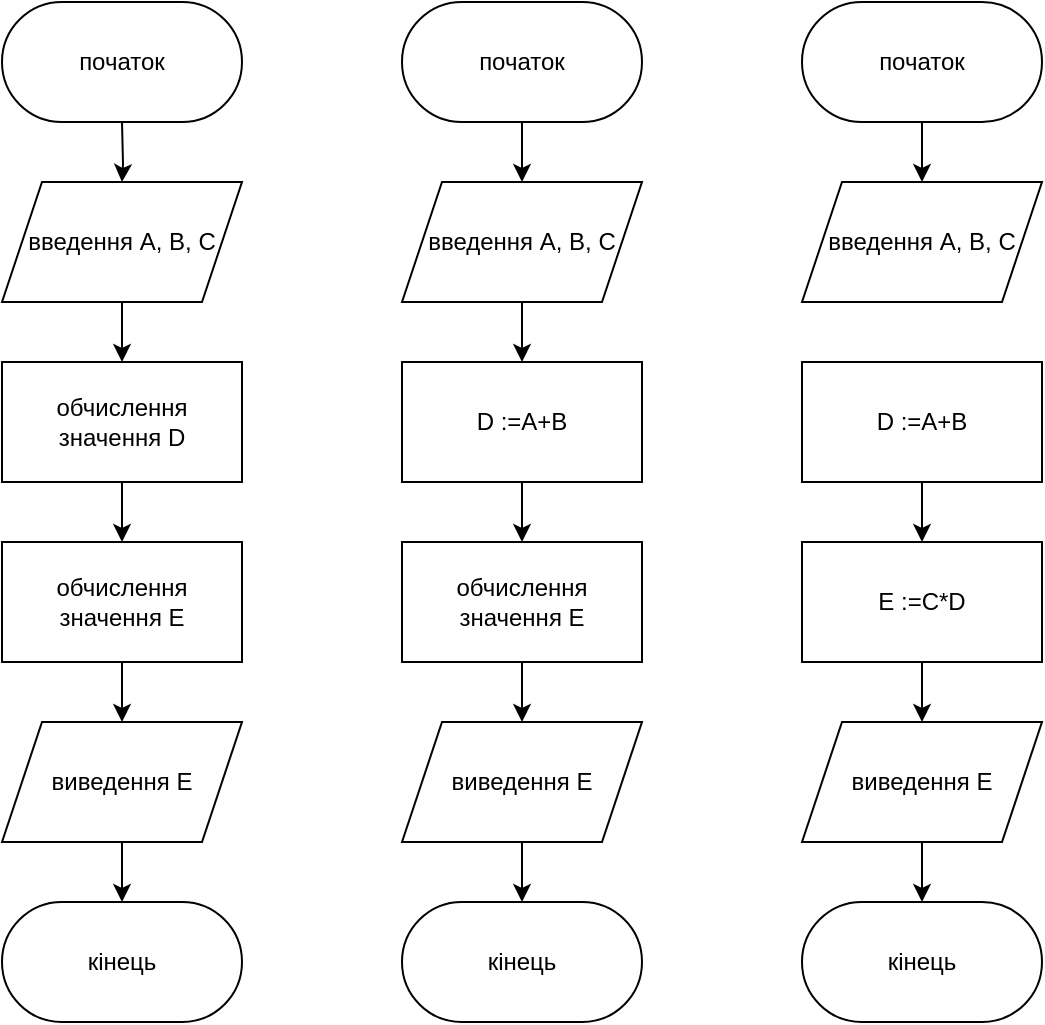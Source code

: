 <mxfile version="15.2.7" type="device"><diagram id="ZkKNxeNwYRPPVBoVUFQ4" name="Page-1"><mxGraphModel dx="1038" dy="547" grid="1" gridSize="10" guides="1" tooltips="1" connect="1" arrows="1" fold="1" page="1" pageScale="1" pageWidth="827" pageHeight="1169" math="0" shadow="0"><root><mxCell id="0"/><mxCell id="1" parent="0"/><mxCell id="JeKTWs7zE-uO_Hw0gq_J-5" value="" style="edgeStyle=orthogonalEdgeStyle;rounded=0;orthogonalLoop=1;jettySize=auto;html=1;" parent="1" target="JeKTWs7zE-uO_Hw0gq_J-4" edge="1"><mxGeometry relative="1" as="geometry"><mxPoint x="300" y="110" as="sourcePoint"/></mxGeometry></mxCell><mxCell id="JeKTWs7zE-uO_Hw0gq_J-7" value="" style="edgeStyle=orthogonalEdgeStyle;rounded=0;orthogonalLoop=1;jettySize=auto;html=1;" parent="1" source="JeKTWs7zE-uO_Hw0gq_J-4" target="JeKTWs7zE-uO_Hw0gq_J-6" edge="1"><mxGeometry relative="1" as="geometry"/></mxCell><mxCell id="JeKTWs7zE-uO_Hw0gq_J-4" value="введення A, B, C" style="shape=parallelogram;perimeter=parallelogramPerimeter;whiteSpace=wrap;html=1;fixedSize=1;" parent="1" vertex="1"><mxGeometry x="240" y="140" width="120" height="60" as="geometry"/></mxCell><mxCell id="JeKTWs7zE-uO_Hw0gq_J-9" value="" style="edgeStyle=orthogonalEdgeStyle;rounded=0;orthogonalLoop=1;jettySize=auto;html=1;" parent="1" source="JeKTWs7zE-uO_Hw0gq_J-6" target="JeKTWs7zE-uO_Hw0gq_J-8" edge="1"><mxGeometry relative="1" as="geometry"/></mxCell><mxCell id="JeKTWs7zE-uO_Hw0gq_J-6" value="обчислення значення D" style="rounded=0;whiteSpace=wrap;html=1;" parent="1" vertex="1"><mxGeometry x="240" y="230" width="120" height="60" as="geometry"/></mxCell><mxCell id="JeKTWs7zE-uO_Hw0gq_J-11" value="" style="edgeStyle=orthogonalEdgeStyle;rounded=0;orthogonalLoop=1;jettySize=auto;html=1;" parent="1" source="JeKTWs7zE-uO_Hw0gq_J-8" target="JeKTWs7zE-uO_Hw0gq_J-10" edge="1"><mxGeometry relative="1" as="geometry"/></mxCell><mxCell id="JeKTWs7zE-uO_Hw0gq_J-8" value="обчислення значення E" style="rounded=0;whiteSpace=wrap;html=1;" parent="1" vertex="1"><mxGeometry x="240" y="320" width="120" height="60" as="geometry"/></mxCell><mxCell id="JeKTWs7zE-uO_Hw0gq_J-13" value="" style="edgeStyle=orthogonalEdgeStyle;rounded=0;orthogonalLoop=1;jettySize=auto;html=1;" parent="1" source="JeKTWs7zE-uO_Hw0gq_J-10" target="JeKTWs7zE-uO_Hw0gq_J-12" edge="1"><mxGeometry relative="1" as="geometry"/></mxCell><mxCell id="JeKTWs7zE-uO_Hw0gq_J-10" value="виведення E" style="shape=parallelogram;perimeter=parallelogramPerimeter;whiteSpace=wrap;html=1;fixedSize=1;" parent="1" vertex="1"><mxGeometry x="240" y="410" width="120" height="60" as="geometry"/></mxCell><mxCell id="JeKTWs7zE-uO_Hw0gq_J-12" value="кінець" style="rounded=1;whiteSpace=wrap;html=1;arcSize=50;" parent="1" vertex="1"><mxGeometry x="240" y="500" width="120" height="60" as="geometry"/></mxCell><mxCell id="JeKTWs7zE-uO_Hw0gq_J-21" value="" style="edgeStyle=orthogonalEdgeStyle;rounded=0;orthogonalLoop=1;jettySize=auto;html=1;" parent="1" source="JeKTWs7zE-uO_Hw0gq_J-19" target="JeKTWs7zE-uO_Hw0gq_J-20" edge="1"><mxGeometry relative="1" as="geometry"/></mxCell><mxCell id="JeKTWs7zE-uO_Hw0gq_J-19" value="початок" style="rounded=1;whiteSpace=wrap;html=1;arcSize=50;" parent="1" vertex="1"><mxGeometry x="440" y="50" width="120" height="60" as="geometry"/></mxCell><mxCell id="JeKTWs7zE-uO_Hw0gq_J-23" value="" style="edgeStyle=orthogonalEdgeStyle;rounded=0;orthogonalLoop=1;jettySize=auto;html=1;" parent="1" source="JeKTWs7zE-uO_Hw0gq_J-20" target="JeKTWs7zE-uO_Hw0gq_J-22" edge="1"><mxGeometry relative="1" as="geometry"/></mxCell><mxCell id="JeKTWs7zE-uO_Hw0gq_J-20" value="введення A, B, C" style="shape=parallelogram;perimeter=parallelogramPerimeter;whiteSpace=wrap;html=1;fixedSize=1;" parent="1" vertex="1"><mxGeometry x="440" y="140" width="120" height="60" as="geometry"/></mxCell><mxCell id="JeKTWs7zE-uO_Hw0gq_J-25" value="" style="edgeStyle=orthogonalEdgeStyle;rounded=0;orthogonalLoop=1;jettySize=auto;html=1;" parent="1" source="JeKTWs7zE-uO_Hw0gq_J-22" target="JeKTWs7zE-uO_Hw0gq_J-24" edge="1"><mxGeometry relative="1" as="geometry"/></mxCell><mxCell id="JeKTWs7zE-uO_Hw0gq_J-22" value="D :=A+B" style="rounded=0;whiteSpace=wrap;html=1;" parent="1" vertex="1"><mxGeometry x="440" y="230" width="120" height="60" as="geometry"/></mxCell><mxCell id="JeKTWs7zE-uO_Hw0gq_J-27" value="" style="edgeStyle=orthogonalEdgeStyle;rounded=0;orthogonalLoop=1;jettySize=auto;html=1;" parent="1" source="JeKTWs7zE-uO_Hw0gq_J-24" target="JeKTWs7zE-uO_Hw0gq_J-26" edge="1"><mxGeometry relative="1" as="geometry"/></mxCell><mxCell id="JeKTWs7zE-uO_Hw0gq_J-24" value="обчислення значення E" style="rounded=0;whiteSpace=wrap;html=1;" parent="1" vertex="1"><mxGeometry x="440" y="320" width="120" height="60" as="geometry"/></mxCell><mxCell id="JeKTWs7zE-uO_Hw0gq_J-29" value="" style="edgeStyle=orthogonalEdgeStyle;rounded=0;orthogonalLoop=1;jettySize=auto;html=1;" parent="1" source="JeKTWs7zE-uO_Hw0gq_J-26" target="JeKTWs7zE-uO_Hw0gq_J-28" edge="1"><mxGeometry relative="1" as="geometry"/></mxCell><mxCell id="JeKTWs7zE-uO_Hw0gq_J-26" value="виведення E" style="shape=parallelogram;perimeter=parallelogramPerimeter;whiteSpace=wrap;html=1;fixedSize=1;" parent="1" vertex="1"><mxGeometry x="440" y="410" width="120" height="60" as="geometry"/></mxCell><mxCell id="JeKTWs7zE-uO_Hw0gq_J-28" value="кінець" style="rounded=1;whiteSpace=wrap;html=1;arcSize=50;" parent="1" vertex="1"><mxGeometry x="440" y="500" width="120" height="60" as="geometry"/></mxCell><mxCell id="JeKTWs7zE-uO_Hw0gq_J-32" value="" style="edgeStyle=orthogonalEdgeStyle;rounded=0;orthogonalLoop=1;jettySize=auto;html=1;" parent="1" source="JeKTWs7zE-uO_Hw0gq_J-30" target="JeKTWs7zE-uO_Hw0gq_J-31" edge="1"><mxGeometry relative="1" as="geometry"/></mxCell><mxCell id="JeKTWs7zE-uO_Hw0gq_J-30" value="початок" style="rounded=1;whiteSpace=wrap;html=1;arcSize=50;" parent="1" vertex="1"><mxGeometry x="640" y="50" width="120" height="60" as="geometry"/></mxCell><mxCell id="JeKTWs7zE-uO_Hw0gq_J-31" value="введення A, B, C" style="shape=parallelogram;perimeter=parallelogramPerimeter;whiteSpace=wrap;html=1;fixedSize=1;" parent="1" vertex="1"><mxGeometry x="640" y="140" width="120" height="60" as="geometry"/></mxCell><mxCell id="JeKTWs7zE-uO_Hw0gq_J-35" value="" style="edgeStyle=orthogonalEdgeStyle;rounded=0;orthogonalLoop=1;jettySize=auto;html=1;" parent="1" source="JeKTWs7zE-uO_Hw0gq_J-33" target="JeKTWs7zE-uO_Hw0gq_J-34" edge="1"><mxGeometry relative="1" as="geometry"/></mxCell><mxCell id="JeKTWs7zE-uO_Hw0gq_J-33" value="D :=A+B" style="rounded=0;whiteSpace=wrap;html=1;" parent="1" vertex="1"><mxGeometry x="640" y="230" width="120" height="60" as="geometry"/></mxCell><mxCell id="JeKTWs7zE-uO_Hw0gq_J-37" value="" style="edgeStyle=orthogonalEdgeStyle;rounded=0;orthogonalLoop=1;jettySize=auto;html=1;" parent="1" source="JeKTWs7zE-uO_Hw0gq_J-34" target="JeKTWs7zE-uO_Hw0gq_J-36" edge="1"><mxGeometry relative="1" as="geometry"/></mxCell><mxCell id="JeKTWs7zE-uO_Hw0gq_J-34" value="E :=C*D" style="rounded=0;whiteSpace=wrap;html=1;" parent="1" vertex="1"><mxGeometry x="640" y="320" width="120" height="60" as="geometry"/></mxCell><mxCell id="JeKTWs7zE-uO_Hw0gq_J-39" value="" style="edgeStyle=orthogonalEdgeStyle;rounded=0;orthogonalLoop=1;jettySize=auto;html=1;" parent="1" source="JeKTWs7zE-uO_Hw0gq_J-36" target="JeKTWs7zE-uO_Hw0gq_J-38" edge="1"><mxGeometry relative="1" as="geometry"/></mxCell><mxCell id="JeKTWs7zE-uO_Hw0gq_J-36" value="виведення E" style="shape=parallelogram;perimeter=parallelogramPerimeter;whiteSpace=wrap;html=1;fixedSize=1;" parent="1" vertex="1"><mxGeometry x="640" y="410" width="120" height="60" as="geometry"/></mxCell><mxCell id="JeKTWs7zE-uO_Hw0gq_J-38" value="кінець" style="rounded=1;whiteSpace=wrap;html=1;arcSize=50;" parent="1" vertex="1"><mxGeometry x="640" y="500" width="120" height="60" as="geometry"/></mxCell><mxCell id="ocAx-uhBsAKKEQte98BB-2" value="початок" style="rounded=1;whiteSpace=wrap;html=1;arcSize=50;" vertex="1" parent="1"><mxGeometry x="240" y="50" width="120" height="60" as="geometry"/></mxCell></root></mxGraphModel></diagram></mxfile>